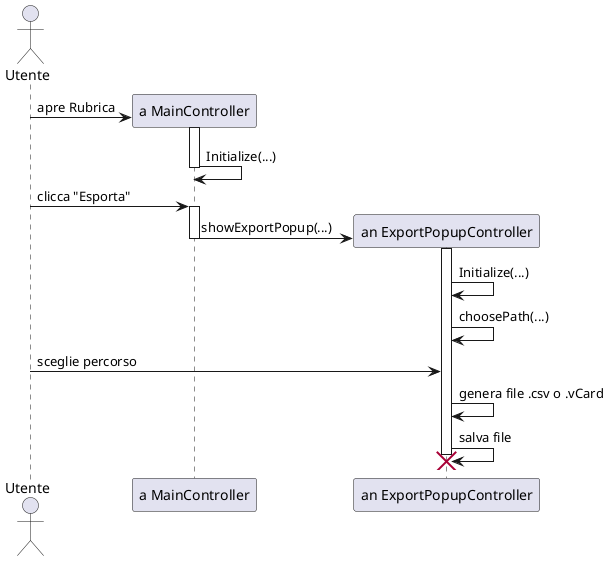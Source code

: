 @startuml
actor Utente
participant "a MainController" as MC
participant "an ExportPopupController" as EPC

Utente -> MC ** : apre Rubrica
activate MC
MC -> MC : Initialize(...)
deactivate MC
Utente -> MC : clicca "Esporta"
activate MC
MC -> EPC ** : showExportPopup(...)
deactivate MC
activate EPC
EPC -> EPC : Initialize(...)
EPC -> EPC : choosePath(...)
Utente -> EPC : sceglie percorso
EPC -> EPC : genera file .csv o .vCard
EPC -> EPC : salva file
destroy EPC
@enduml